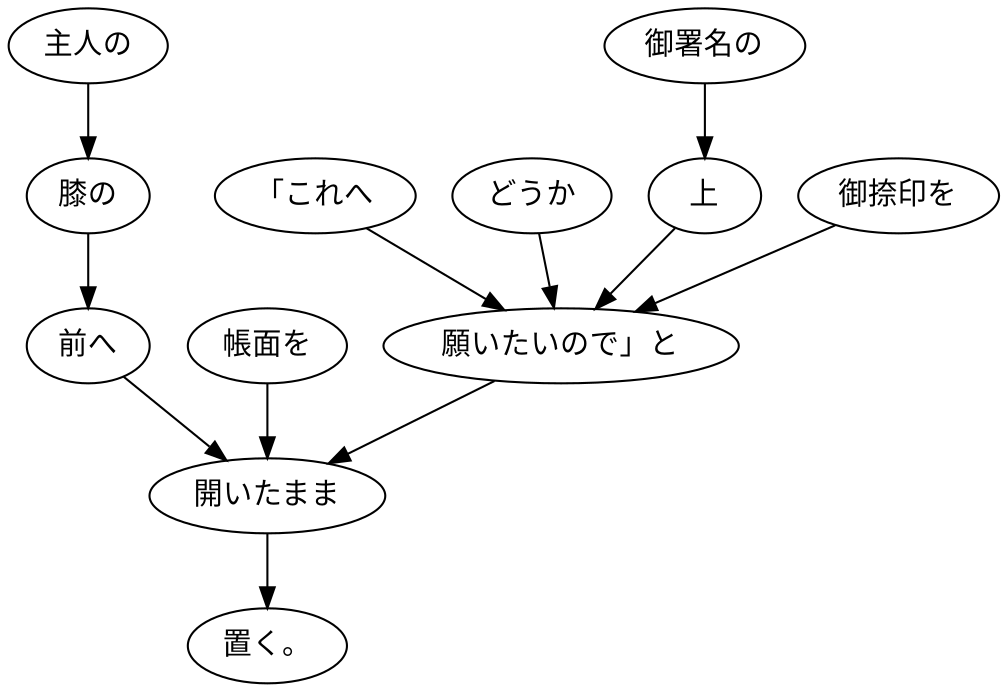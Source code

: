digraph graph839 {
	node0 [label="「これへ"];
	node1 [label="どうか"];
	node2 [label="御署名の"];
	node3 [label="上"];
	node4 [label="御捺印を"];
	node5 [label="願いたいので」と"];
	node6 [label="帳面を"];
	node7 [label="主人の"];
	node8 [label="膝の"];
	node9 [label="前へ"];
	node10 [label="開いたまま"];
	node11 [label="置く。"];
	node0 -> node5;
	node1 -> node5;
	node2 -> node3;
	node3 -> node5;
	node4 -> node5;
	node5 -> node10;
	node6 -> node10;
	node7 -> node8;
	node8 -> node9;
	node9 -> node10;
	node10 -> node11;
}
